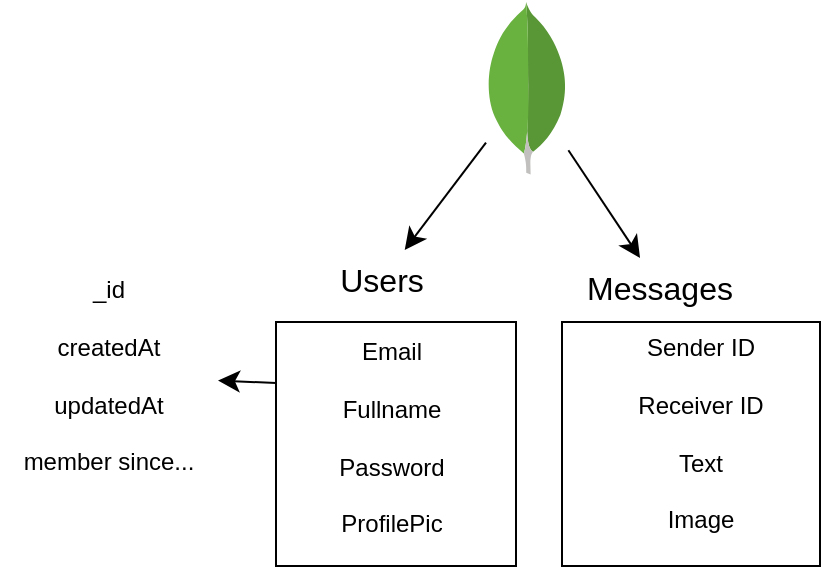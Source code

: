 <mxfile version="26.1.3">
  <diagram name="Page-1" id="9tEH9eCaLQvQjWti2W_p">
    <mxGraphModel dx="1007" dy="996" grid="0" gridSize="10" guides="1" tooltips="1" connect="1" arrows="1" fold="1" page="0" pageScale="1" pageWidth="850" pageHeight="1100" math="0" shadow="0">
      <root>
        <mxCell id="0" />
        <mxCell id="1" parent="0" />
        <mxCell id="k9V2tqmrP7SHH0lYJ8vI-1" value="" style="dashed=0;outlineConnect=0;html=1;align=center;labelPosition=center;verticalLabelPosition=bottom;verticalAlign=top;shape=mxgraph.weblogos.mongodb" vertex="1" parent="1">
          <mxGeometry x="159" y="-83" width="41.2" height="86.2" as="geometry" />
        </mxCell>
        <mxCell id="k9V2tqmrP7SHH0lYJ8vI-2" value="Users" style="text;strokeColor=none;fillColor=none;html=1;align=center;verticalAlign=middle;whiteSpace=wrap;rounded=0;fontSize=16;" vertex="1" parent="1">
          <mxGeometry x="77" y="41" width="60" height="30" as="geometry" />
        </mxCell>
        <mxCell id="k9V2tqmrP7SHH0lYJ8vI-3" value="Messages" style="text;strokeColor=none;fillColor=none;html=1;align=center;verticalAlign=middle;whiteSpace=wrap;rounded=0;fontSize=16;" vertex="1" parent="1">
          <mxGeometry x="216" y="45" width="60" height="30" as="geometry" />
        </mxCell>
        <mxCell id="k9V2tqmrP7SHH0lYJ8vI-4" value="" style="rounded=0;whiteSpace=wrap;html=1;" vertex="1" parent="1">
          <mxGeometry x="54" y="77" width="120" height="122" as="geometry" />
        </mxCell>
        <mxCell id="k9V2tqmrP7SHH0lYJ8vI-5" value="" style="rounded=0;whiteSpace=wrap;html=1;" vertex="1" parent="1">
          <mxGeometry x="197" y="77" width="129" height="122" as="geometry" />
        </mxCell>
        <mxCell id="k9V2tqmrP7SHH0lYJ8vI-6" value="" style="endArrow=classic;html=1;rounded=0;fontSize=12;startSize=8;endSize=8;curved=1;" edge="1" parent="1" source="k9V2tqmrP7SHH0lYJ8vI-1" target="k9V2tqmrP7SHH0lYJ8vI-3">
          <mxGeometry width="50" height="50" relative="1" as="geometry">
            <mxPoint x="159" y="137" as="sourcePoint" />
            <mxPoint x="183" y="35" as="targetPoint" />
          </mxGeometry>
        </mxCell>
        <mxCell id="k9V2tqmrP7SHH0lYJ8vI-7" value="" style="endArrow=classic;html=1;rounded=0;fontSize=12;startSize=8;endSize=8;curved=1;" edge="1" parent="1" source="k9V2tqmrP7SHH0lYJ8vI-1" target="k9V2tqmrP7SHH0lYJ8vI-2">
          <mxGeometry width="50" height="50" relative="1" as="geometry">
            <mxPoint x="159" y="137" as="sourcePoint" />
            <mxPoint x="209" y="87" as="targetPoint" />
          </mxGeometry>
        </mxCell>
        <mxCell id="k9V2tqmrP7SHH0lYJ8vI-8" value="&lt;div&gt;Email&lt;/div&gt;&lt;div&gt;&lt;br&gt;&lt;/div&gt;&lt;div&gt;Fullname &lt;br&gt;&lt;/div&gt;&lt;div&gt;&lt;br&gt;&lt;/div&gt;&lt;div&gt;Password&lt;/div&gt;&lt;div&gt;&lt;br&gt;&lt;/div&gt;&lt;div&gt;ProfilePic&lt;br&gt;&lt;/div&gt;" style="text;html=1;align=center;verticalAlign=middle;whiteSpace=wrap;rounded=0;" vertex="1" parent="1">
          <mxGeometry x="82" y="70" width="60" height="129" as="geometry" />
        </mxCell>
        <mxCell id="k9V2tqmrP7SHH0lYJ8vI-10" value="&lt;div&gt;Sender ID&lt;/div&gt;&lt;div&gt;&lt;br&gt;&lt;/div&gt;&lt;div&gt;Receiver ID&lt;/div&gt;&lt;div&gt;&lt;br&gt;&lt;/div&gt;&lt;div&gt;Text &lt;br&gt;&lt;/div&gt;&lt;div&gt;&lt;br&gt;&lt;/div&gt;&lt;div&gt;Image&lt;br&gt;&lt;/div&gt;" style="text;html=1;align=center;verticalAlign=middle;whiteSpace=wrap;rounded=0;" vertex="1" parent="1">
          <mxGeometry x="219.5" y="82" width="93" height="102" as="geometry" />
        </mxCell>
        <mxCell id="k9V2tqmrP7SHH0lYJ8vI-11" value="&lt;div&gt;_id&lt;/div&gt;&lt;div&gt;&lt;br&gt;&lt;/div&gt;&lt;div&gt;createdAt&lt;/div&gt;&lt;div&gt;&lt;br&gt;&lt;/div&gt;&lt;div&gt;updatedAt&lt;/div&gt;&lt;div&gt;&lt;br&gt;&lt;/div&gt;&lt;div&gt;member since...&lt;br&gt;&lt;/div&gt;" style="text;html=1;align=center;verticalAlign=middle;whiteSpace=wrap;rounded=0;" vertex="1" parent="1">
          <mxGeometry x="-84" y="43" width="109" height="122" as="geometry" />
        </mxCell>
        <mxCell id="k9V2tqmrP7SHH0lYJ8vI-12" value="" style="endArrow=classic;html=1;rounded=0;fontSize=12;startSize=8;endSize=8;curved=1;exitX=0;exitY=0.25;exitDx=0;exitDy=0;" edge="1" parent="1" source="k9V2tqmrP7SHH0lYJ8vI-4" target="k9V2tqmrP7SHH0lYJ8vI-11">
          <mxGeometry width="50" height="50" relative="1" as="geometry">
            <mxPoint x="190" y="225" as="sourcePoint" />
            <mxPoint x="240" y="175" as="targetPoint" />
          </mxGeometry>
        </mxCell>
      </root>
    </mxGraphModel>
  </diagram>
</mxfile>
